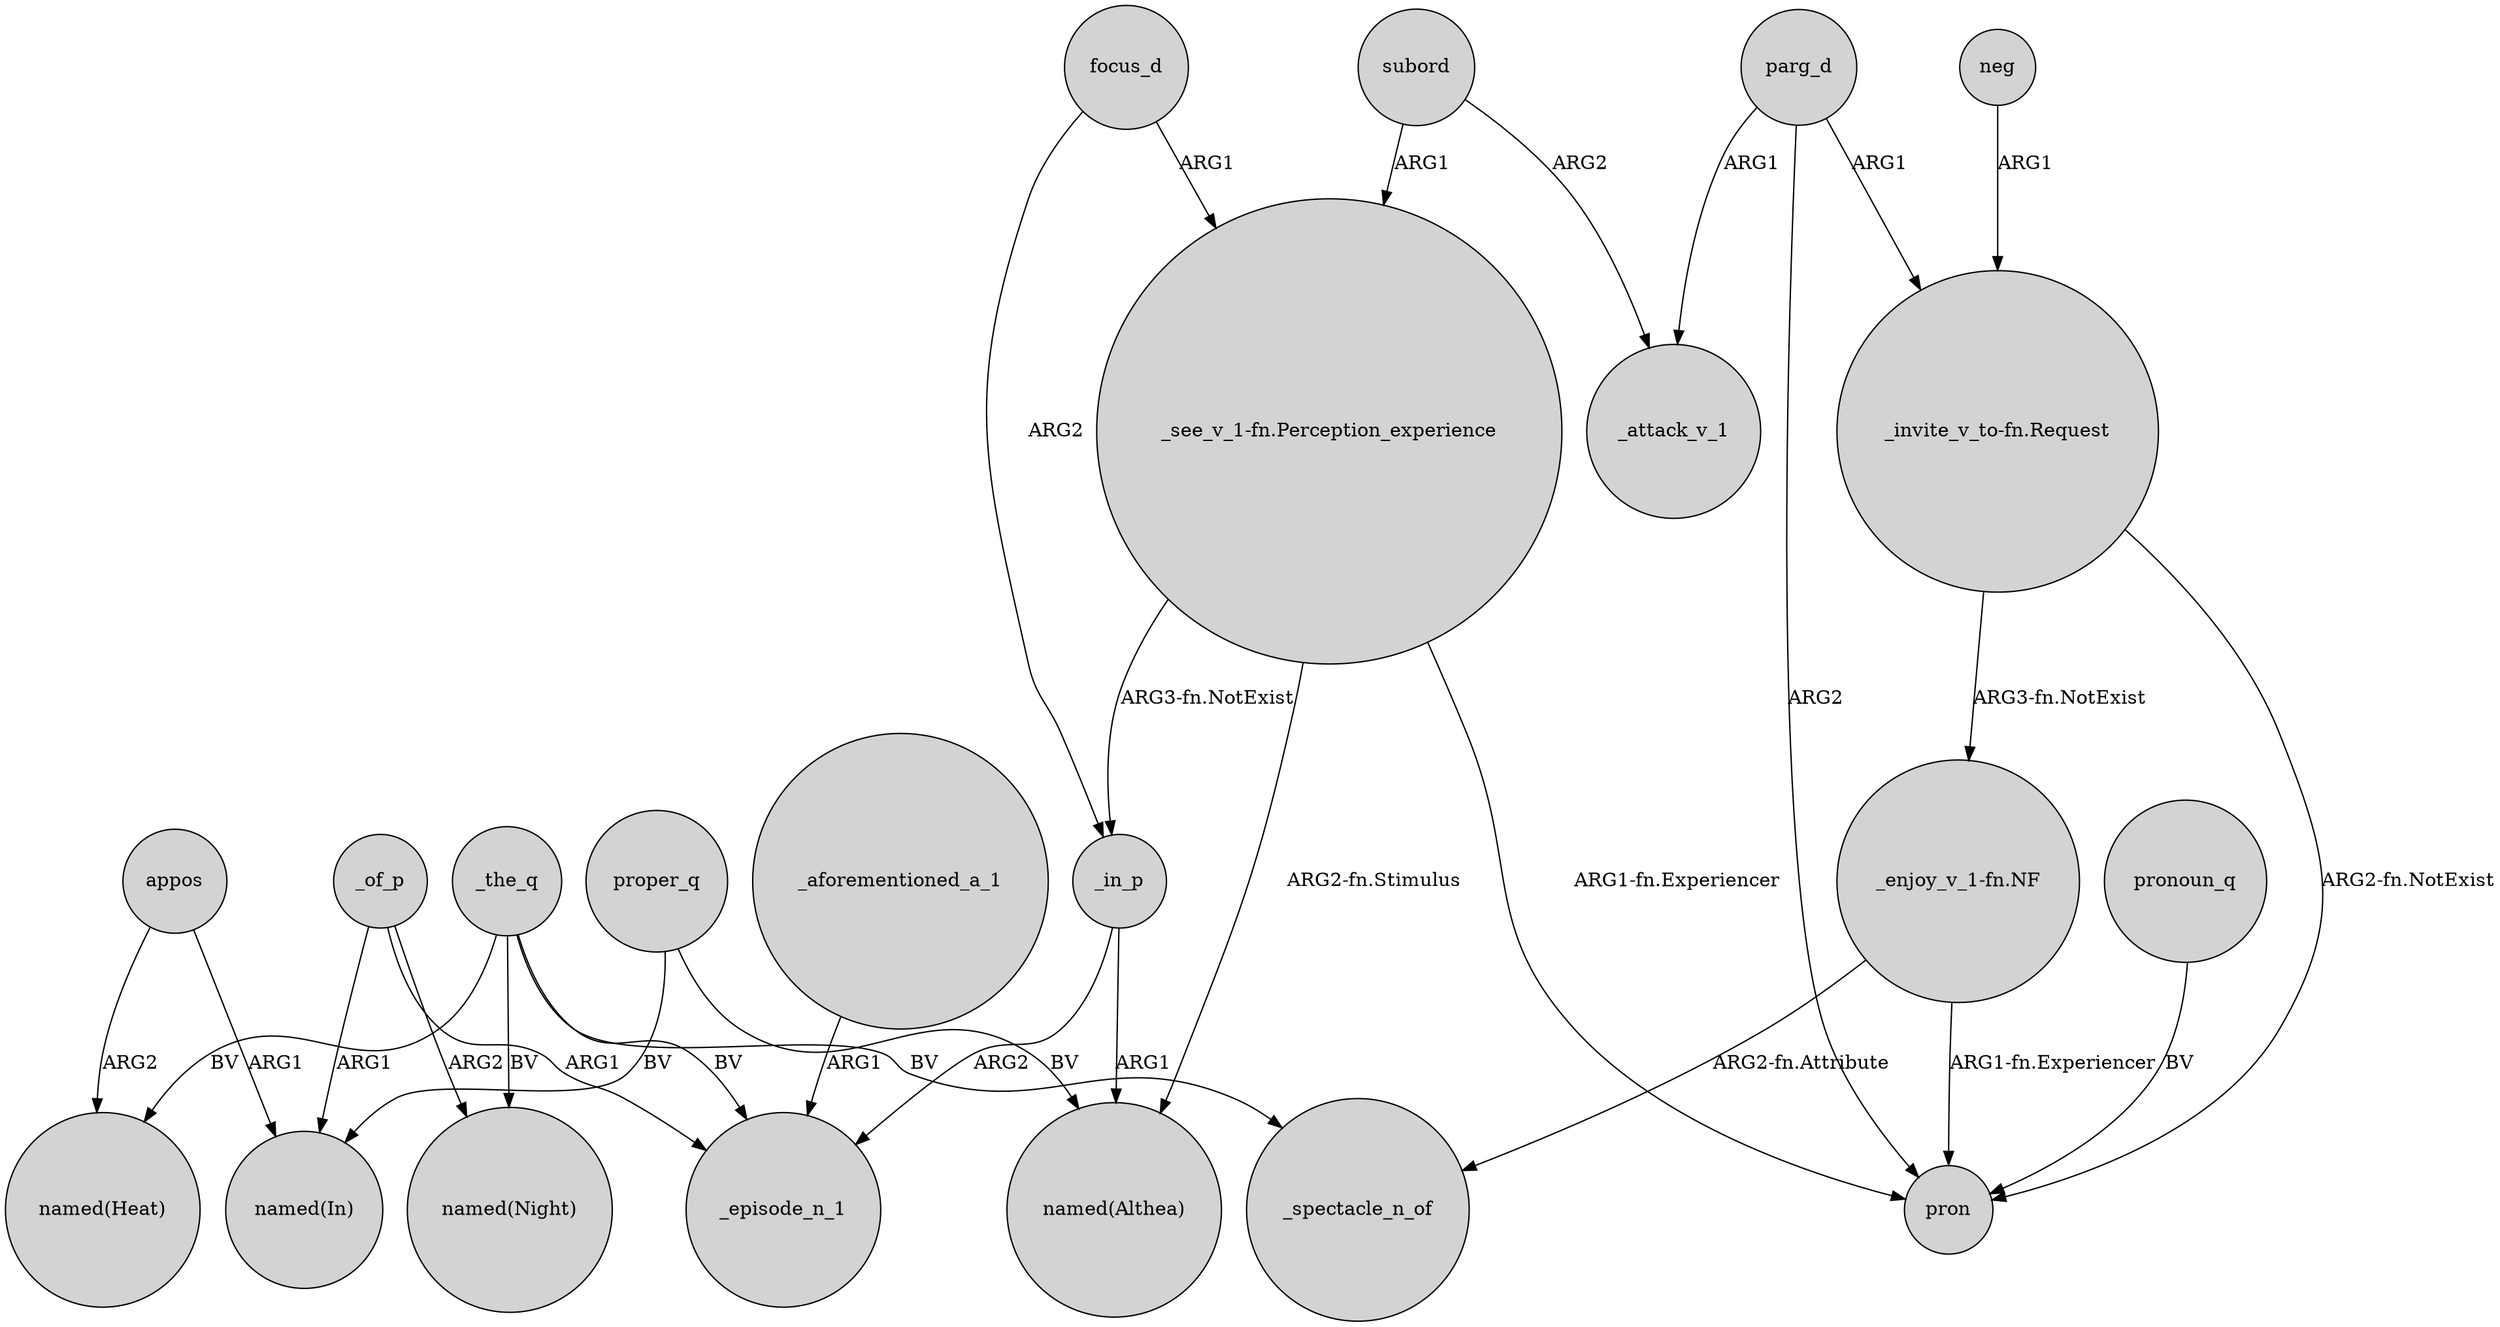 digraph {
	node [shape=circle style=filled]
	_of_p -> _episode_n_1 [label=ARG1]
	"_see_v_1-fn.Perception_experience" -> pron [label="ARG1-fn.Experiencer"]
	appos -> "named(In)" [label=ARG1]
	_the_q -> "named(Night)" [label=BV]
	"_invite_v_to-fn.Request" -> pron [label="ARG2-fn.NotExist"]
	appos -> "named(Heat)" [label=ARG2]
	focus_d -> "_see_v_1-fn.Perception_experience" [label=ARG1]
	"_invite_v_to-fn.Request" -> "_enjoy_v_1-fn.NF" [label="ARG3-fn.NotExist"]
	_of_p -> "named(Night)" [label=ARG2]
	"_enjoy_v_1-fn.NF" -> pron [label="ARG1-fn.Experiencer"]
	subord -> "_see_v_1-fn.Perception_experience" [label=ARG1]
	parg_d -> pron [label=ARG2]
	proper_q -> "named(In)" [label=BV]
	_aforementioned_a_1 -> _episode_n_1 [label=ARG1]
	_in_p -> "named(Althea)" [label=ARG1]
	pronoun_q -> pron [label=BV]
	proper_q -> "named(Althea)" [label=BV]
	parg_d -> _attack_v_1 [label=ARG1]
	"_see_v_1-fn.Perception_experience" -> _in_p [label="ARG3-fn.NotExist"]
	"_see_v_1-fn.Perception_experience" -> "named(Althea)" [label="ARG2-fn.Stimulus"]
	"_enjoy_v_1-fn.NF" -> _spectacle_n_of [label="ARG2-fn.Attribute"]
	_of_p -> "named(In)" [label=ARG1]
	_the_q -> _episode_n_1 [label=BV]
	subord -> _attack_v_1 [label=ARG2]
	neg -> "_invite_v_to-fn.Request" [label=ARG1]
	_the_q -> _spectacle_n_of [label=BV]
	_in_p -> _episode_n_1 [label=ARG2]
	_the_q -> "named(Heat)" [label=BV]
	parg_d -> "_invite_v_to-fn.Request" [label=ARG1]
	focus_d -> _in_p [label=ARG2]
}
